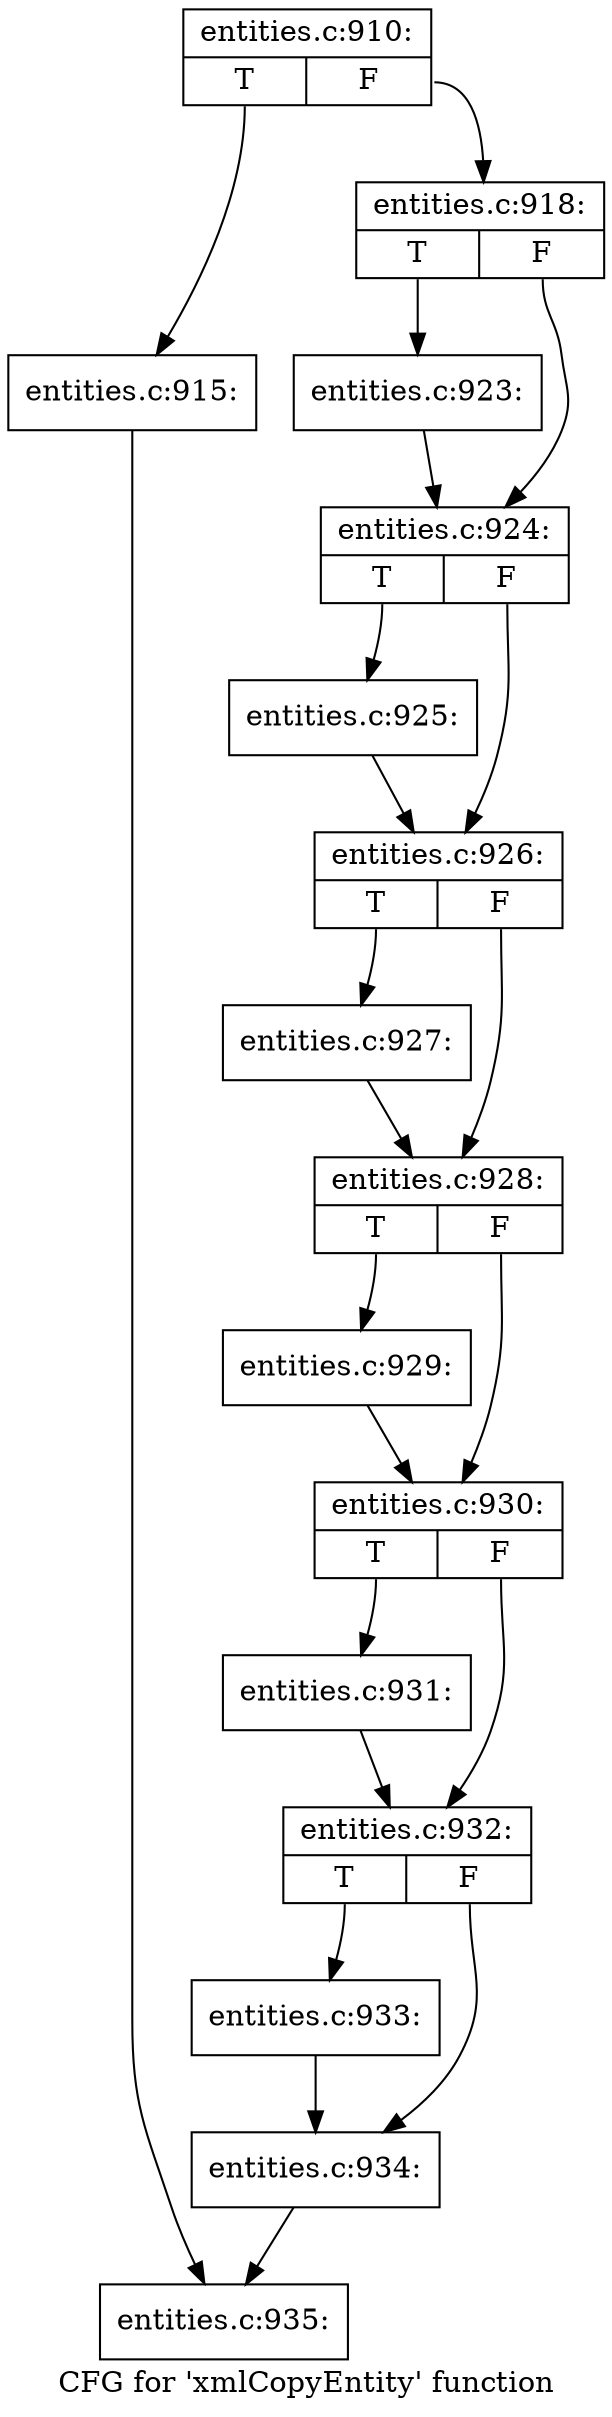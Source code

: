 digraph "CFG for 'xmlCopyEntity' function" {
	label="CFG for 'xmlCopyEntity' function";

	Node0x4bbb1c0 [shape=record,label="{entities.c:910:|{<s0>T|<s1>F}}"];
	Node0x4bbb1c0:s0 -> Node0x4bbbf20;
	Node0x4bbb1c0:s1 -> Node0x4bbbf70;
	Node0x4bbbf20 [shape=record,label="{entities.c:915:}"];
	Node0x4bbbf20 -> Node0x4bbbc70;
	Node0x4bbbf70 [shape=record,label="{entities.c:918:|{<s0>T|<s1>F}}"];
	Node0x4bbbf70:s0 -> Node0x4bbcfd0;
	Node0x4bbbf70:s1 -> Node0x4bbd020;
	Node0x4bbcfd0 [shape=record,label="{entities.c:923:}"];
	Node0x4bbcfd0 -> Node0x4bbd020;
	Node0x4bbd020 [shape=record,label="{entities.c:924:|{<s0>T|<s1>F}}"];
	Node0x4bbd020:s0 -> Node0x4bbd960;
	Node0x4bbd020:s1 -> Node0x4bbd9b0;
	Node0x4bbd960 [shape=record,label="{entities.c:925:}"];
	Node0x4bbd960 -> Node0x4bbd9b0;
	Node0x4bbd9b0 [shape=record,label="{entities.c:926:|{<s0>T|<s1>F}}"];
	Node0x4bbd9b0:s0 -> Node0x4bbe2f0;
	Node0x4bbd9b0:s1 -> Node0x4bbe340;
	Node0x4bbe2f0 [shape=record,label="{entities.c:927:}"];
	Node0x4bbe2f0 -> Node0x4bbe340;
	Node0x4bbe340 [shape=record,label="{entities.c:928:|{<s0>T|<s1>F}}"];
	Node0x4bbe340:s0 -> Node0x4bbec80;
	Node0x4bbe340:s1 -> Node0x4bbecd0;
	Node0x4bbec80 [shape=record,label="{entities.c:929:}"];
	Node0x4bbec80 -> Node0x4bbecd0;
	Node0x4bbecd0 [shape=record,label="{entities.c:930:|{<s0>T|<s1>F}}"];
	Node0x4bbecd0:s0 -> Node0x4bbf610;
	Node0x4bbecd0:s1 -> Node0x4bbf660;
	Node0x4bbf610 [shape=record,label="{entities.c:931:}"];
	Node0x4bbf610 -> Node0x4bbf660;
	Node0x4bbf660 [shape=record,label="{entities.c:932:|{<s0>T|<s1>F}}"];
	Node0x4bbf660:s0 -> Node0x4bbffa0;
	Node0x4bbf660:s1 -> Node0x4bbfff0;
	Node0x4bbffa0 [shape=record,label="{entities.c:933:}"];
	Node0x4bbffa0 -> Node0x4bbfff0;
	Node0x4bbfff0 [shape=record,label="{entities.c:934:}"];
	Node0x4bbfff0 -> Node0x4bbbc70;
	Node0x4bbbc70 [shape=record,label="{entities.c:935:}"];
}
